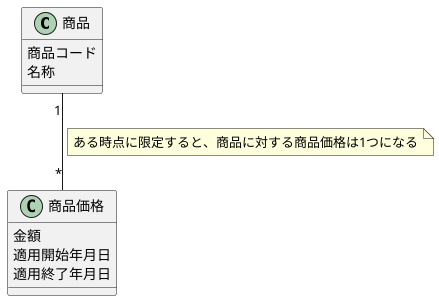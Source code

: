 @startuml

class 商品 {
  商品コード
  名称
}

class 商品価格 {
  金額
  適用開始年月日
  適用終了年月日
}

商品 "1"--"*" 商品価格
note on link : ある時点に限定すると、商品に対する商品価格は1つになる

@enduml

